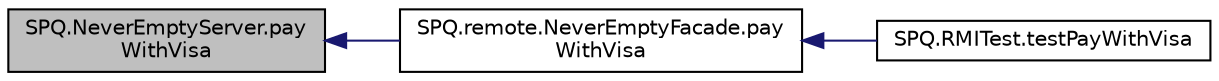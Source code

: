 digraph "SPQ.NeverEmptyServer.payWithVisa"
{
  edge [fontname="Helvetica",fontsize="10",labelfontname="Helvetica",labelfontsize="10"];
  node [fontname="Helvetica",fontsize="10",shape=record];
  rankdir="LR";
  Node29 [label="SPQ.NeverEmptyServer.pay\lWithVisa",height=0.2,width=0.4,color="black", fillcolor="grey75", style="filled", fontcolor="black"];
  Node29 -> Node30 [dir="back",color="midnightblue",fontsize="10",style="solid",fontname="Helvetica"];
  Node30 [label="SPQ.remote.NeverEmptyFacade.pay\lWithVisa",height=0.2,width=0.4,color="black", fillcolor="white", style="filled",URL="$class_s_p_q_1_1remote_1_1_never_empty_facade.html#a0ff9201cf33cb76c43dd85c892af93ba"];
  Node30 -> Node31 [dir="back",color="midnightblue",fontsize="10",style="solid",fontname="Helvetica"];
  Node31 [label="SPQ.RMITest.testPayWithVisa",height=0.2,width=0.4,color="black", fillcolor="white", style="filled",URL="$class_s_p_q_1_1_r_m_i_test.html#afc93d812f0763a7bd63583e6a573f024"];
}
